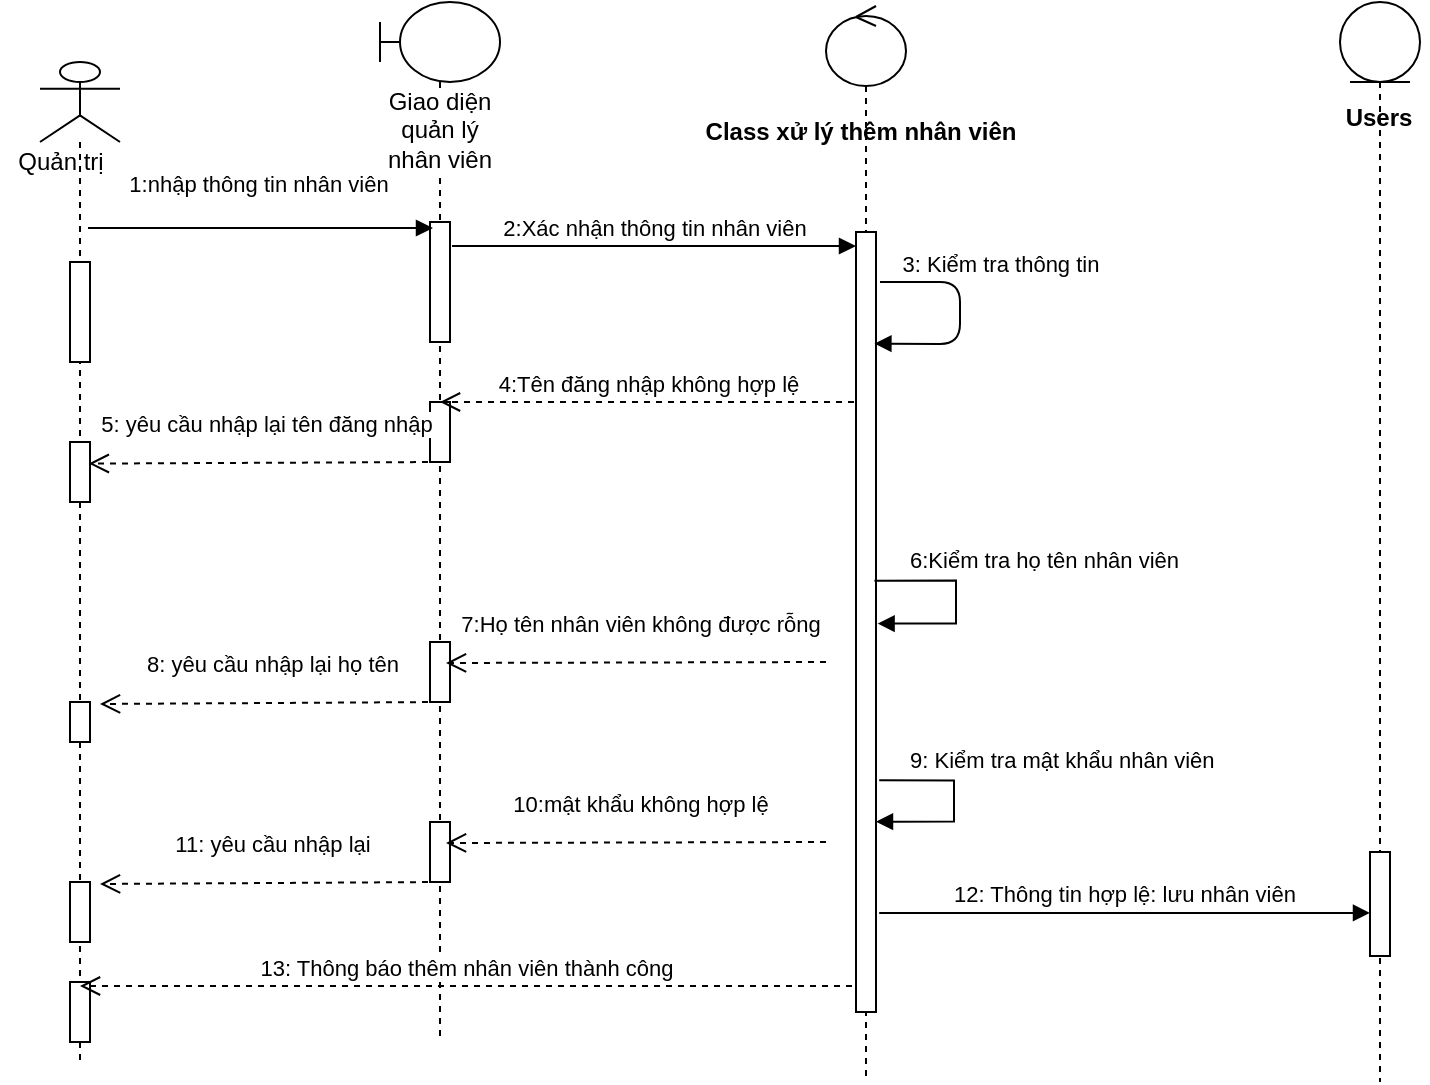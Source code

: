 <mxfile version="12.3.9" type="device" pages="1"><diagram id="oYNqcJ1V-YocR8-MEG0F" name="Page-1"><mxGraphModel dx="1038" dy="531" grid="1" gridSize="10" guides="1" tooltips="1" connect="1" arrows="1" fold="1" page="1" pageScale="1" pageWidth="827" pageHeight="1169" math="0" shadow="0"><root><mxCell id="0"/><mxCell id="1" parent="0"/><mxCell id="dGLvdBdhM5jmOPDacFoK-4" value="" style="shape=umlLifeline;participant=umlActor;perimeter=lifelinePerimeter;whiteSpace=wrap;html=1;container=1;collapsible=0;recursiveResize=0;verticalAlign=top;spacingTop=36;labelBackgroundColor=#ffffff;outlineConnect=0;" parent="1" vertex="1"><mxGeometry x="20" y="40" width="40" height="500" as="geometry"/></mxCell><mxCell id="dGLvdBdhM5jmOPDacFoK-5" value="Quản trị" style="text;html=1;align=center;verticalAlign=middle;resizable=0;points=[];;autosize=1;" parent="dGLvdBdhM5jmOPDacFoK-4" vertex="1"><mxGeometry x="-20" y="40" width="60" height="20" as="geometry"/></mxCell><mxCell id="dGLvdBdhM5jmOPDacFoK-6" value="" style="html=1;points=[];perimeter=orthogonalPerimeter;" parent="dGLvdBdhM5jmOPDacFoK-4" vertex="1"><mxGeometry x="15" y="100" width="10" height="50" as="geometry"/></mxCell><mxCell id="IKa3dy3F1PjCVyayHEUj-46" value="" style="html=1;points=[];perimeter=orthogonalPerimeter;" parent="dGLvdBdhM5jmOPDacFoK-4" vertex="1"><mxGeometry x="15" y="320" width="10" height="20" as="geometry"/></mxCell><mxCell id="IKa3dy3F1PjCVyayHEUj-4" value="" style="html=1;points=[];perimeter=orthogonalPerimeter;" parent="dGLvdBdhM5jmOPDacFoK-4" vertex="1"><mxGeometry x="15" y="190" width="10" height="30" as="geometry"/></mxCell><mxCell id="IKa3dy3F1PjCVyayHEUj-54" value="" style="html=1;points=[];perimeter=orthogonalPerimeter;" parent="dGLvdBdhM5jmOPDacFoK-4" vertex="1"><mxGeometry x="15" y="460" width="10" height="30" as="geometry"/></mxCell><mxCell id="dGLvdBdhM5jmOPDacFoK-8" value="Giao diện quản lý nhân viên" style="shape=umlLifeline;participant=umlBoundary;perimeter=lifelinePerimeter;whiteSpace=wrap;html=1;container=1;collapsible=0;recursiveResize=0;verticalAlign=top;spacingTop=36;labelBackgroundColor=#ffffff;outlineConnect=0;" parent="1" vertex="1"><mxGeometry x="190" y="10" width="60" height="520" as="geometry"/></mxCell><mxCell id="dGLvdBdhM5jmOPDacFoK-9" value="" style="html=1;points=[];perimeter=orthogonalPerimeter;" parent="dGLvdBdhM5jmOPDacFoK-8" vertex="1"><mxGeometry x="25" y="110" width="10" height="60" as="geometry"/></mxCell><mxCell id="IKa3dy3F1PjCVyayHEUj-39" value="" style="html=1;points=[];perimeter=orthogonalPerimeter;" parent="dGLvdBdhM5jmOPDacFoK-8" vertex="1"><mxGeometry x="25" y="200" width="10" height="30" as="geometry"/></mxCell><mxCell id="IKa3dy3F1PjCVyayHEUj-44" value="" style="html=1;points=[];perimeter=orthogonalPerimeter;" parent="dGLvdBdhM5jmOPDacFoK-8" vertex="1"><mxGeometry x="25" y="320" width="10" height="30" as="geometry"/></mxCell><mxCell id="dGLvdBdhM5jmOPDacFoK-10" value="1:nhập thông tin nhân viên" style="html=1;verticalAlign=bottom;endArrow=block;entryX=0.15;entryY=0.05;entryDx=0;entryDy=0;entryPerimeter=0;" parent="1" target="dGLvdBdhM5jmOPDacFoK-9" edge="1"><mxGeometry x="-0.017" y="13" width="80" relative="1" as="geometry"><mxPoint x="44" y="123" as="sourcePoint"/><mxPoint x="190" y="121.02" as="targetPoint"/><Array as="points"/><mxPoint as="offset"/></mxGeometry></mxCell><mxCell id="IKa3dy3F1PjCVyayHEUj-31" value="5: yêu cầu nhập lại tên đăng nhập" style="html=1;verticalAlign=bottom;endArrow=open;dashed=1;endSize=8;entryX=0.94;entryY=0.36;entryDx=0;entryDy=0;entryPerimeter=0;" parent="1" edge="1" target="IKa3dy3F1PjCVyayHEUj-4"><mxGeometry x="-0.017" y="-10" relative="1" as="geometry"><mxPoint x="220" y="240" as="sourcePoint"/><mxPoint x="50" y="241" as="targetPoint"/><mxPoint as="offset"/></mxGeometry></mxCell><mxCell id="IKa3dy3F1PjCVyayHEUj-41" value="2:Xác nhận thông tin nhân viên" style="html=1;verticalAlign=bottom;endArrow=block;exitX=1.1;exitY=0.2;exitDx=0;exitDy=0;exitPerimeter=0;" parent="1" target="hxWgJqKo6K944Privin_-1" edge="1" source="dGLvdBdhM5jmOPDacFoK-9"><mxGeometry width="80" relative="1" as="geometry"><mxPoint x="230" y="130" as="sourcePoint"/><mxPoint x="300" y="130" as="targetPoint"/></mxGeometry></mxCell><mxCell id="IKa3dy3F1PjCVyayHEUj-42" value="4:Tên đăng nhập không hợp lệ" style="html=1;verticalAlign=bottom;endArrow=open;dashed=1;endSize=8;entryX=0.5;entryY=0;entryDx=0;entryDy=0;entryPerimeter=0;" parent="1" target="IKa3dy3F1PjCVyayHEUj-39" edge="1"><mxGeometry relative="1" as="geometry"><mxPoint x="427" y="210" as="sourcePoint"/><mxPoint x="230" y="210" as="targetPoint"/></mxGeometry></mxCell><mxCell id="IKa3dy3F1PjCVyayHEUj-45" value="7:Họ tên nhân viên không được rỗng" style="html=1;verticalAlign=bottom;endArrow=open;dashed=1;endSize=8;entryX=0.5;entryY=0;entryDx=0;entryDy=0;entryPerimeter=0;" parent="1" edge="1"><mxGeometry x="-0.021" y="-10" relative="1" as="geometry"><mxPoint x="413" y="340" as="sourcePoint"/><mxPoint x="223" y="340.5" as="targetPoint"/><mxPoint as="offset"/></mxGeometry></mxCell><mxCell id="IKa3dy3F1PjCVyayHEUj-48" value="8: yêu cầu nhập lại họ tên" style="html=1;verticalAlign=bottom;endArrow=open;dashed=1;endSize=8;" parent="1" edge="1"><mxGeometry x="-0.017" y="-10" relative="1" as="geometry"><mxPoint x="220" y="360" as="sourcePoint"/><mxPoint x="50" y="361" as="targetPoint"/><mxPoint as="offset"/></mxGeometry></mxCell><mxCell id="IKa3dy3F1PjCVyayHEUj-50" value="" style="html=1;points=[];perimeter=orthogonalPerimeter;" parent="1" vertex="1"><mxGeometry x="35" y="450" width="10" height="30" as="geometry"/></mxCell><mxCell id="IKa3dy3F1PjCVyayHEUj-51" value="" style="html=1;points=[];perimeter=orthogonalPerimeter;" parent="1" vertex="1"><mxGeometry x="215" y="420" width="10" height="30" as="geometry"/></mxCell><mxCell id="IKa3dy3F1PjCVyayHEUj-52" value="10:mật khẩu không hợp lệ" style="html=1;verticalAlign=bottom;endArrow=open;dashed=1;endSize=8;entryX=0.5;entryY=0;entryDx=0;entryDy=0;entryPerimeter=0;" parent="1" edge="1"><mxGeometry x="-0.021" y="-10" relative="1" as="geometry"><mxPoint x="413" y="430" as="sourcePoint"/><mxPoint x="223" y="430.5" as="targetPoint"/><mxPoint as="offset"/></mxGeometry></mxCell><mxCell id="IKa3dy3F1PjCVyayHEUj-53" value="11: yêu cầu nhập lại" style="html=1;verticalAlign=bottom;endArrow=open;dashed=1;endSize=8;" parent="1" edge="1"><mxGeometry x="-0.017" y="-10" relative="1" as="geometry"><mxPoint x="220" y="450" as="sourcePoint"/><mxPoint x="50" y="451" as="targetPoint"/><mxPoint as="offset"/></mxGeometry></mxCell><mxCell id="IKa3dy3F1PjCVyayHEUj-55" value="13: Thông báo thêm nhân viên thành công" style="html=1;verticalAlign=bottom;endArrow=open;dashed=1;endSize=8;" parent="1" target="dGLvdBdhM5jmOPDacFoK-4" edge="1"><mxGeometry relative="1" as="geometry"><mxPoint x="426" y="502" as="sourcePoint"/><mxPoint x="333" y="500" as="targetPoint"/></mxGeometry></mxCell><mxCell id="IKa3dy3F1PjCVyayHEUj-56" value="12: Thông tin hợp lệ: lưu nhân viên" style="html=1;verticalAlign=bottom;endArrow=block;exitX=1.16;exitY=0.873;exitDx=0;exitDy=0;exitPerimeter=0;" parent="1" target="IKa3dy3F1PjCVyayHEUj-16" edge="1" source="hxWgJqKo6K944Privin_-1"><mxGeometry width="80" relative="1" as="geometry"><mxPoint x="420" y="464.5" as="sourcePoint"/><mxPoint x="500" y="464.5" as="targetPoint"/></mxGeometry></mxCell><mxCell id="OZnGDihisY4lgZbCHL8V-1" value="" style="shape=umlLifeline;participant=umlControl;perimeter=lifelinePerimeter;whiteSpace=wrap;html=1;container=1;collapsible=0;recursiveResize=0;verticalAlign=top;spacingTop=36;labelBackgroundColor=#ffffff;outlineConnect=0;" vertex="1" parent="1"><mxGeometry x="413" y="12" width="40" height="538" as="geometry"/></mxCell><mxCell id="hxWgJqKo6K944Privin_-1" value="" style="html=1;points=[];perimeter=orthogonalPerimeter;" parent="OZnGDihisY4lgZbCHL8V-1" vertex="1"><mxGeometry x="15" y="113" width="10" height="390" as="geometry"/></mxCell><mxCell id="IKa3dy3F1PjCVyayHEUj-43" value="6:Kiểm tra họ tên nhân viên" style="edgeStyle=orthogonalEdgeStyle;html=1;align=left;spacingLeft=2;endArrow=block;rounded=0;exitX=0.92;exitY=0.447;exitDx=0;exitDy=0;exitPerimeter=0;entryX=1.08;entryY=0.502;entryDx=0;entryDy=0;entryPerimeter=0;" parent="OZnGDihisY4lgZbCHL8V-1" edge="1" target="hxWgJqKo6K944Privin_-1" source="hxWgJqKo6K944Privin_-1"><mxGeometry x="-0.723" y="10" relative="1" as="geometry"><mxPoint x="9.5" y="288" as="sourcePoint"/><Array as="points"><mxPoint x="24" y="288"/><mxPoint x="65" y="288"/><mxPoint x="65" y="308"/></Array><mxPoint as="offset"/><mxPoint x="9.5" y="308" as="targetPoint"/></mxGeometry></mxCell><mxCell id="IKa3dy3F1PjCVyayHEUj-49" value="9: Kiểm tra mật khẩu nhân viên" style="edgeStyle=orthogonalEdgeStyle;html=1;align=left;spacingLeft=2;endArrow=block;rounded=0;exitX=1.16;exitY=0.703;exitDx=0;exitDy=0;exitPerimeter=0;entryX=1;entryY=0.756;entryDx=0;entryDy=0;entryPerimeter=0;" parent="OZnGDihisY4lgZbCHL8V-1" edge="1" target="hxWgJqKo6K944Privin_-1" source="hxWgJqKo6K944Privin_-1"><mxGeometry x="-0.773" y="10" relative="1" as="geometry"><mxPoint x="9.5" y="388" as="sourcePoint"/><Array as="points"><mxPoint x="27" y="388"/><mxPoint x="64" y="388"/><mxPoint x="64" y="408"/></Array><mxPoint as="offset"/><mxPoint x="9.5" y="408" as="targetPoint"/></mxGeometry></mxCell><mxCell id="OZnGDihisY4lgZbCHL8V-2" value="3: Kiểm tra thông tin" style="html=1;verticalAlign=bottom;endArrow=block;entryX=0.92;entryY=0.143;entryDx=0;entryDy=0;entryPerimeter=0;" edge="1" parent="1" target="hxWgJqKo6K944Privin_-1"><mxGeometry x="-0.297" y="20" width="80" relative="1" as="geometry"><mxPoint x="440" y="150" as="sourcePoint"/><mxPoint x="480" y="220" as="targetPoint"/><Array as="points"><mxPoint x="480" y="150"/><mxPoint x="480" y="181"/></Array><mxPoint as="offset"/></mxGeometry></mxCell><mxCell id="OZnGDihisY4lgZbCHL8V-3" value="&lt;b&gt;Class xử lý thêm nhân viên&lt;/b&gt;" style="text;html=1;align=center;verticalAlign=middle;resizable=0;points=[];;autosize=1;" vertex="1" parent="1"><mxGeometry x="345" y="65" width="170" height="20" as="geometry"/></mxCell><mxCell id="OZnGDihisY4lgZbCHL8V-4" value="" style="shape=umlLifeline;participant=umlEntity;perimeter=lifelinePerimeter;whiteSpace=wrap;html=1;container=1;collapsible=0;recursiveResize=0;verticalAlign=top;spacingTop=36;labelBackgroundColor=#ffffff;outlineConnect=0;" vertex="1" parent="1"><mxGeometry x="670" y="10" width="40" height="540" as="geometry"/></mxCell><mxCell id="IKa3dy3F1PjCVyayHEUj-16" value="" style="html=1;points=[];perimeter=orthogonalPerimeter;" parent="OZnGDihisY4lgZbCHL8V-4" vertex="1"><mxGeometry x="15" y="425" width="10" height="52" as="geometry"/></mxCell><mxCell id="OZnGDihisY4lgZbCHL8V-5" value="&lt;b&gt;Users&lt;/b&gt;" style="text;html=1;align=center;verticalAlign=middle;resizable=0;points=[];;autosize=1;" vertex="1" parent="1"><mxGeometry x="664" y="58" width="50" height="20" as="geometry"/></mxCell></root></mxGraphModel></diagram></mxfile>